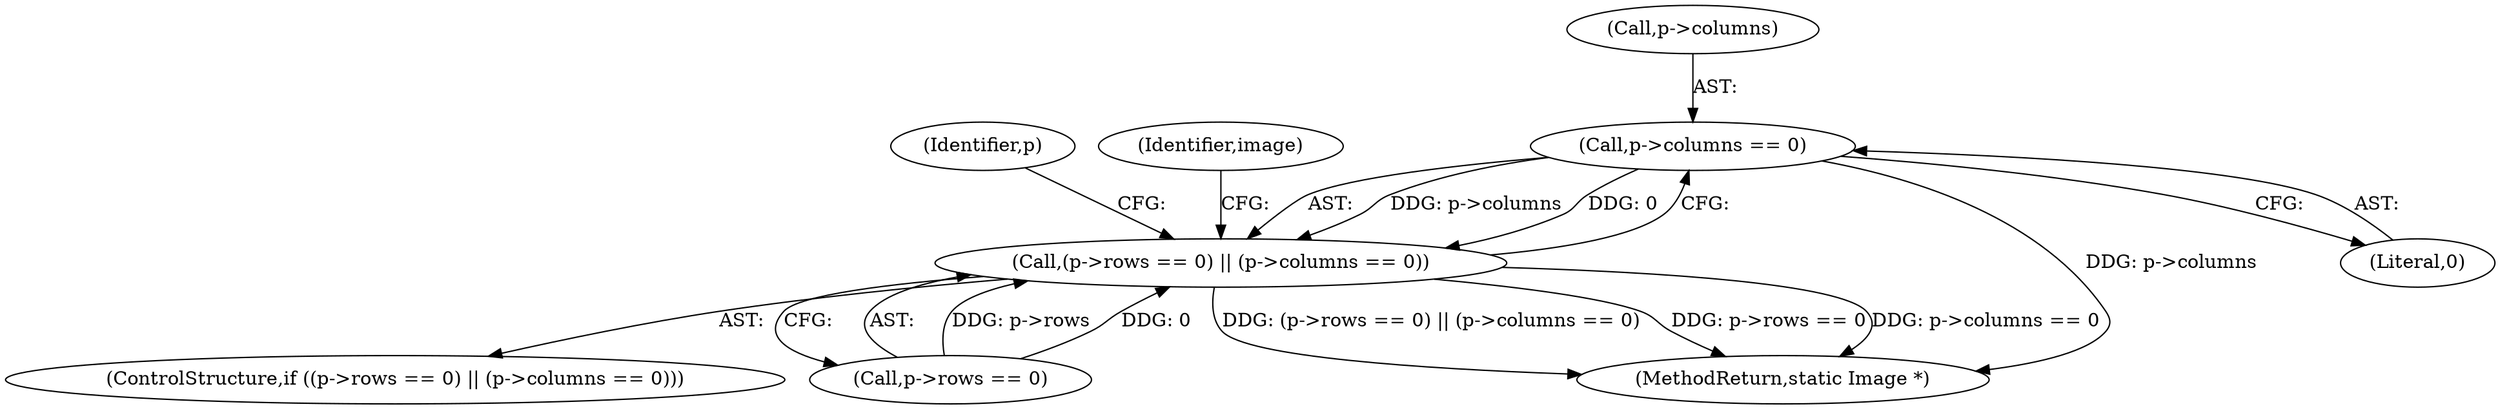 digraph "0_ImageMagick_2130bf6f89ded32ef0c88a11694f107c52566c53@pointer" {
"1001913" [label="(Call,p->columns == 0)"];
"1001907" [label="(Call,(p->rows == 0) || (p->columns == 0))"];
"1001913" [label="(Call,p->columns == 0)"];
"1001908" [label="(Call,p->rows == 0)"];
"1001906" [label="(ControlStructure,if ((p->rows == 0) || (p->columns == 0)))"];
"1001970" [label="(MethodReturn,static Image *)"];
"1001907" [label="(Call,(p->rows == 0) || (p->columns == 0))"];
"1001917" [label="(Literal,0)"];
"1001920" [label="(Identifier,p)"];
"1001914" [label="(Call,p->columns)"];
"1001930" [label="(Identifier,image)"];
"1001913" -> "1001907"  [label="AST: "];
"1001913" -> "1001917"  [label="CFG: "];
"1001914" -> "1001913"  [label="AST: "];
"1001917" -> "1001913"  [label="AST: "];
"1001907" -> "1001913"  [label="CFG: "];
"1001913" -> "1001970"  [label="DDG: p->columns"];
"1001913" -> "1001907"  [label="DDG: p->columns"];
"1001913" -> "1001907"  [label="DDG: 0"];
"1001907" -> "1001906"  [label="AST: "];
"1001907" -> "1001908"  [label="CFG: "];
"1001908" -> "1001907"  [label="AST: "];
"1001920" -> "1001907"  [label="CFG: "];
"1001930" -> "1001907"  [label="CFG: "];
"1001907" -> "1001970"  [label="DDG: (p->rows == 0) || (p->columns == 0)"];
"1001907" -> "1001970"  [label="DDG: p->rows == 0"];
"1001907" -> "1001970"  [label="DDG: p->columns == 0"];
"1001908" -> "1001907"  [label="DDG: p->rows"];
"1001908" -> "1001907"  [label="DDG: 0"];
}
